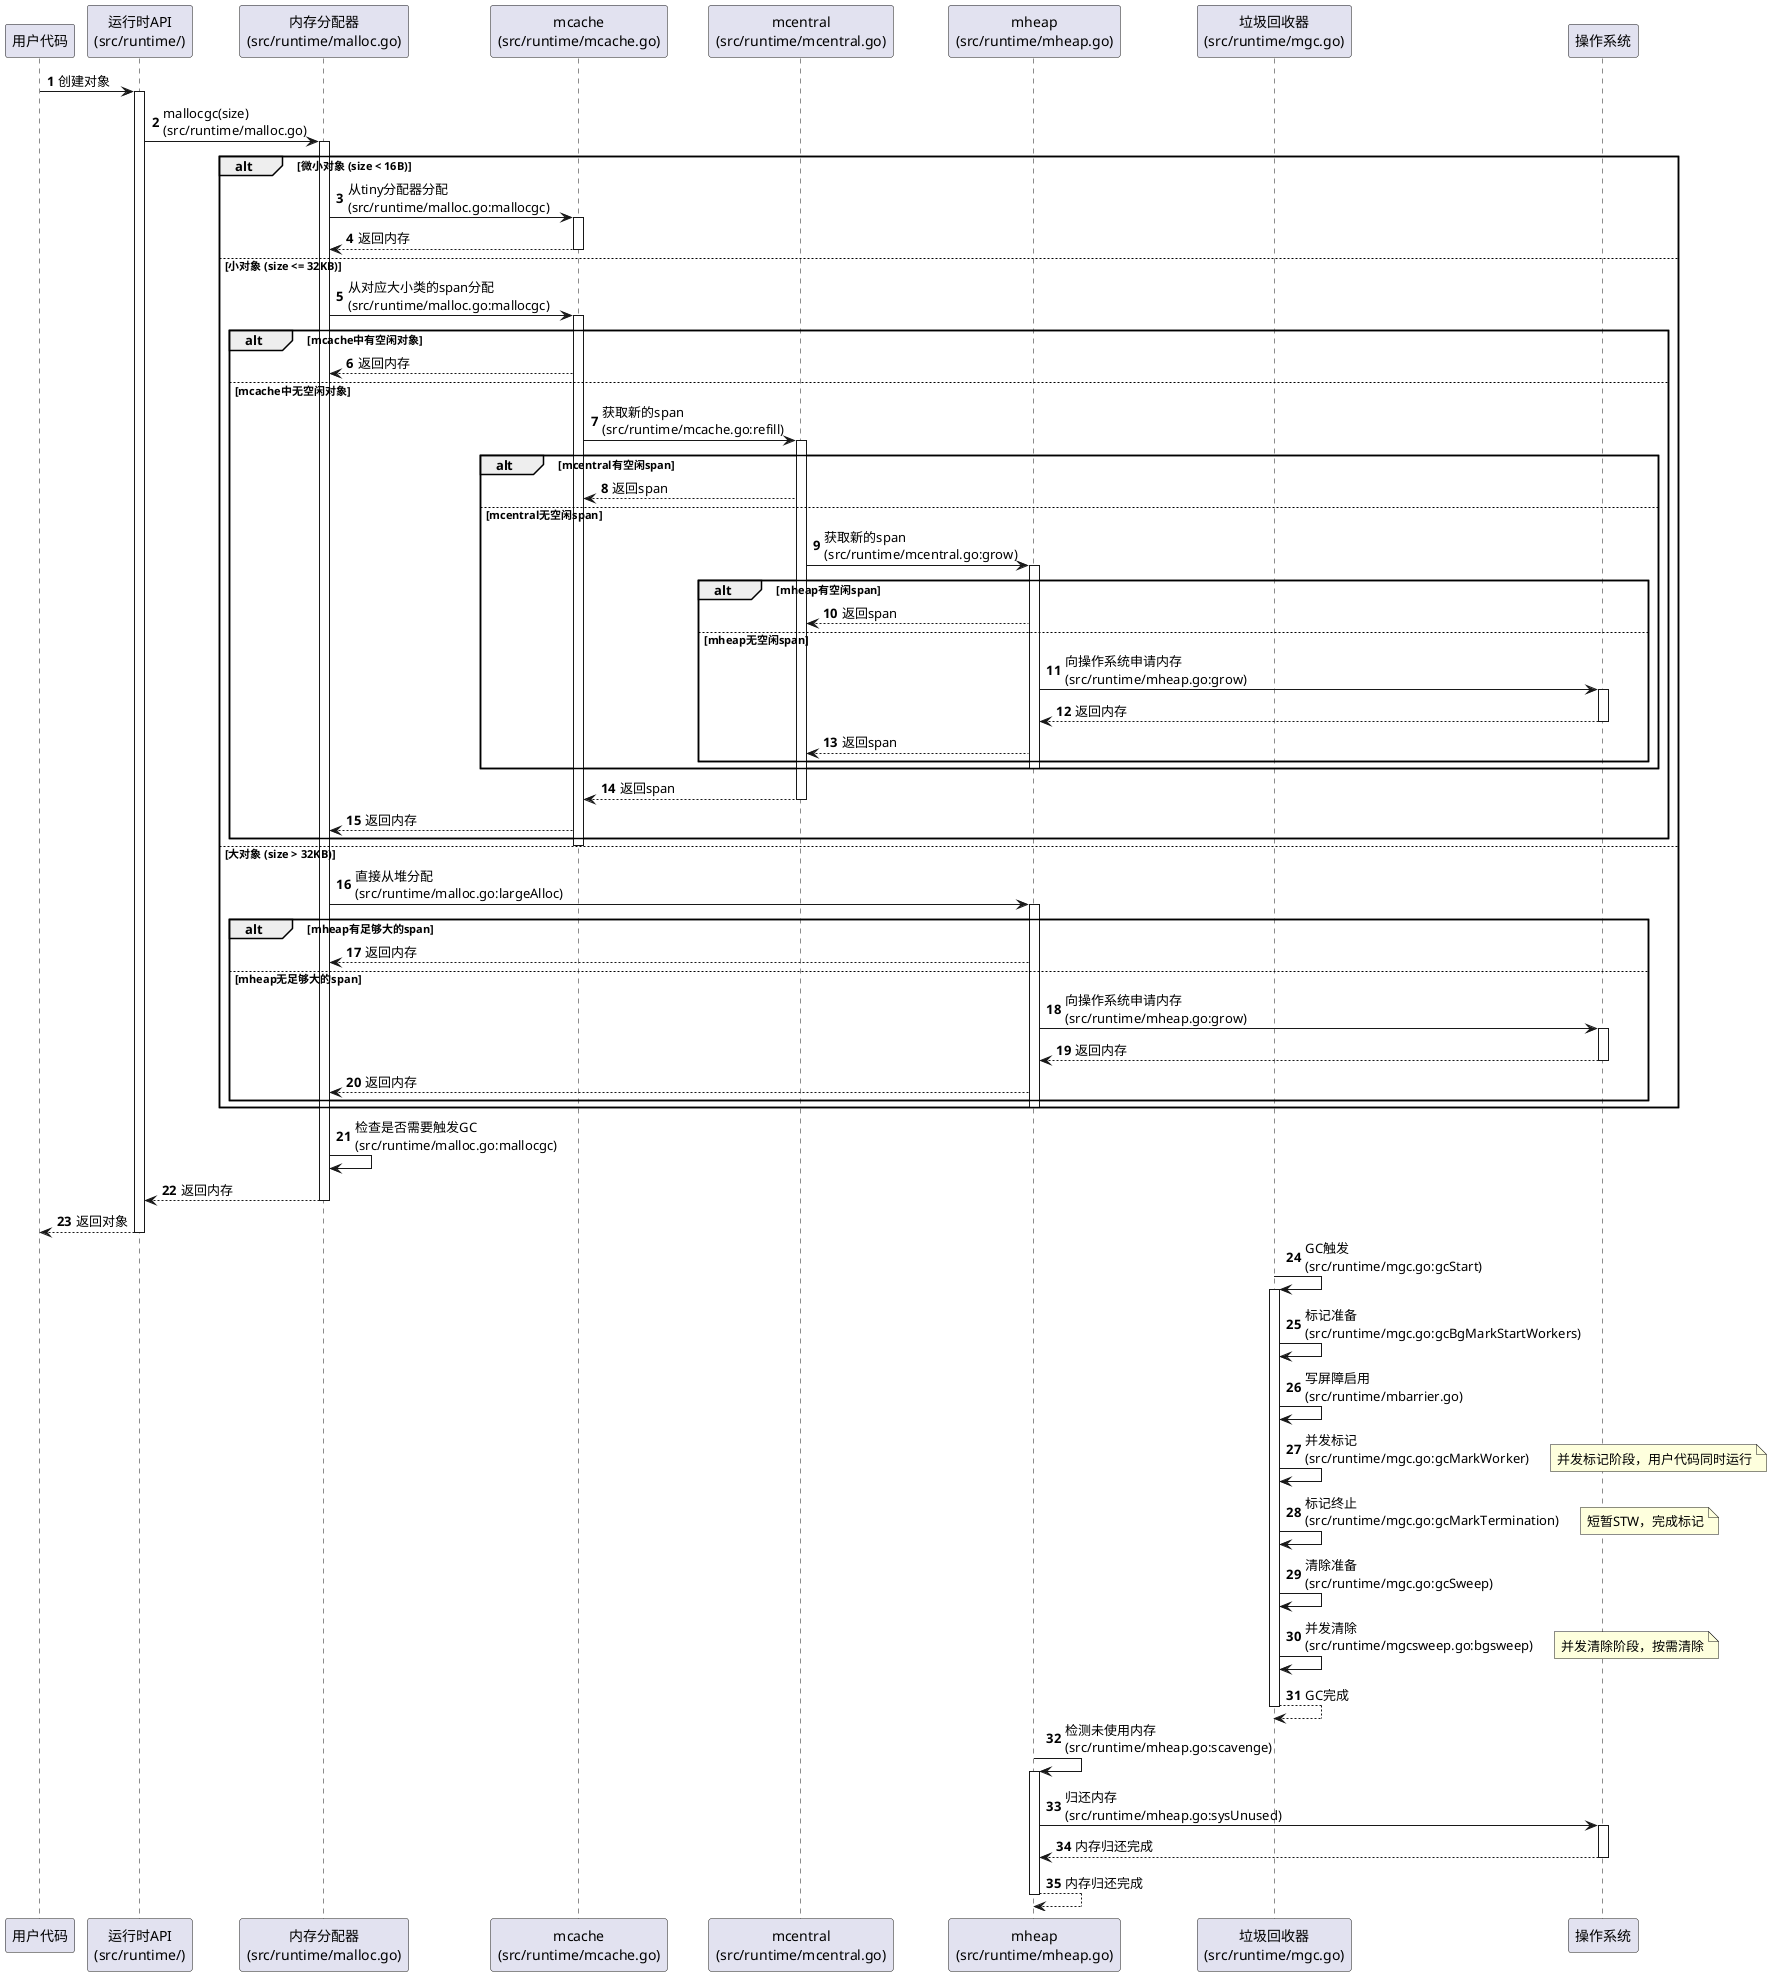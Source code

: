 @startuml Go内存管理时序图

autonumber

' 参与者定义
participant "用户代码" as User
participant "运行时API\n(src/runtime/)" as RuntimeAPI
participant "内存分配器\n(src/runtime/malloc.go)" as Malloc
participant "mcache\n(src/runtime/mcache.go)" as MCache
participant "mcentral\n(src/runtime/mcentral.go)" as MCentral
participant "mheap\n(src/runtime/mheap.go)" as MHeap
participant "垃圾回收器\n(src/runtime/mgc.go)" as GC
participant "操作系统" as OS

' 小对象分配流程
User -> RuntimeAPI: 创建对象
activate RuntimeAPI

RuntimeAPI -> Malloc: mallocgc(size)\n(src/runtime/malloc.go)
activate Malloc

alt 微小对象 (size < 16B)
  Malloc -> MCache: 从tiny分配器分配\n(src/runtime/malloc.go:mallocgc)
  activate MCache
  MCache --> Malloc: 返回内存
  deactivate MCache
  
else 小对象 (size <= 32KB)
  Malloc -> MCache: 从对应大小类的span分配\n(src/runtime/malloc.go:mallocgc)
  activate MCache
  
  alt mcache中有空闲对象
    MCache --> Malloc: 返回内存
  else mcache中无空闲对象
    MCache -> MCentral: 获取新的span\n(src/runtime/mcache.go:refill)
    activate MCentral
    
    alt mcentral有空闲span
      MCentral --> MCache: 返回span
    else mcentral无空闲span
      MCentral -> MHeap: 获取新的span\n(src/runtime/mcentral.go:grow)
      activate MHeap
      
      alt mheap有空闲span
        MHeap --> MCentral: 返回span
      else mheap无空闲span
        MHeap -> OS: 向操作系统申请内存\n(src/runtime/mheap.go:grow)
        activate OS
        OS --> MHeap: 返回内存
        deactivate OS
        MHeap --> MCentral: 返回span
      end
      
      deactivate MHeap
    end
    
    MCentral --> MCache: 返回span
    deactivate MCentral
    MCache --> Malloc: 返回内存
  end
  
  deactivate MCache
  
else 大对象 (size > 32KB)
  Malloc -> MHeap: 直接从堆分配\n(src/runtime/malloc.go:largeAlloc)
  activate MHeap
  
  alt mheap有足够大的span
    MHeap --> Malloc: 返回内存
  else mheap无足够大的span
    MHeap -> OS: 向操作系统申请内存\n(src/runtime/mheap.go:grow)
    activate OS
    OS --> MHeap: 返回内存
    deactivate OS
    MHeap --> Malloc: 返回内存
  end
  
  deactivate MHeap
end

Malloc -> Malloc: 检查是否需要触发GC\n(src/runtime/malloc.go:mallocgc)
Malloc --> RuntimeAPI: 返回内存
deactivate Malloc

RuntimeAPI --> User: 返回对象
deactivate RuntimeAPI

' 垃圾回收流程
GC -> GC: GC触发\n(src/runtime/mgc.go:gcStart)
activate GC

GC -> GC: 标记准备\n(src/runtime/mgc.go:gcBgMarkStartWorkers)
GC -> GC: 写屏障启用\n(src/runtime/mbarrier.go)

GC -> GC: 并发标记\n(src/runtime/mgc.go:gcMarkWorker)
note right: 并发标记阶段，用户代码同时运行

GC -> GC: 标记终止\n(src/runtime/mgc.go:gcMarkTermination)
note right: 短暂STW，完成标记

GC -> GC: 清除准备\n(src/runtime/mgc.go:gcSweep)
GC -> GC: 并发清除\n(src/runtime/mgcsweep.go:bgsweep)
note right: 并发清除阶段，按需清除

GC --> GC: GC完成
deactivate GC

' 内存归还流程
MHeap -> MHeap: 检测未使用内存\n(src/runtime/mheap.go:scavenge)
activate MHeap

MHeap -> OS: 归还内存\n(src/runtime/mheap.go:sysUnused)
activate OS
OS --> MHeap: 内存归还完成
deactivate OS

MHeap --> MHeap: 内存归还完成
deactivate MHeap

@enduml